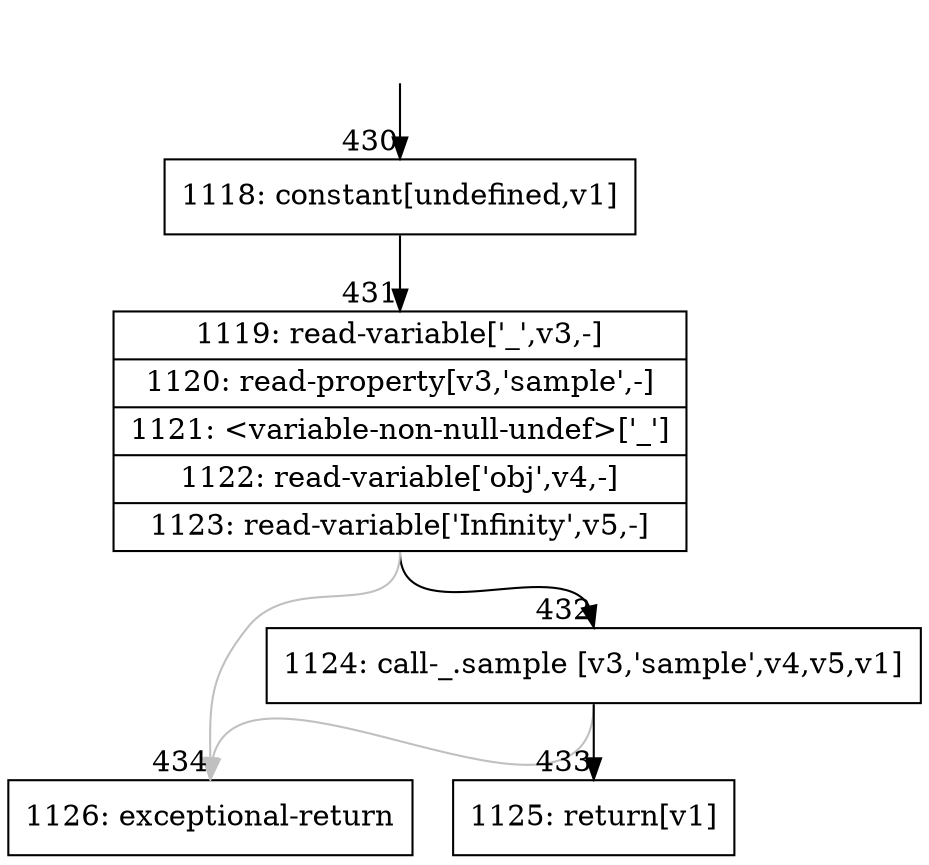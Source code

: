 digraph {
rankdir="TD"
BB_entry38[shape=none,label=""];
BB_entry38 -> BB430 [tailport=s, headport=n, headlabel="    430"]
BB430 [shape=record label="{1118: constant[undefined,v1]}" ] 
BB430 -> BB431 [tailport=s, headport=n, headlabel="      431"]
BB431 [shape=record label="{1119: read-variable['_',v3,-]|1120: read-property[v3,'sample',-]|1121: \<variable-non-null-undef\>['_']|1122: read-variable['obj',v4,-]|1123: read-variable['Infinity',v5,-]}" ] 
BB431 -> BB432 [tailport=s, headport=n, headlabel="      432"]
BB431 -> BB434 [tailport=s, headport=n, color=gray, headlabel="      434"]
BB432 [shape=record label="{1124: call-_.sample [v3,'sample',v4,v5,v1]}" ] 
BB432 -> BB433 [tailport=s, headport=n, headlabel="      433"]
BB432 -> BB434 [tailport=s, headport=n, color=gray]
BB433 [shape=record label="{1125: return[v1]}" ] 
BB434 [shape=record label="{1126: exceptional-return}" ] 
//#$~ 356
}
